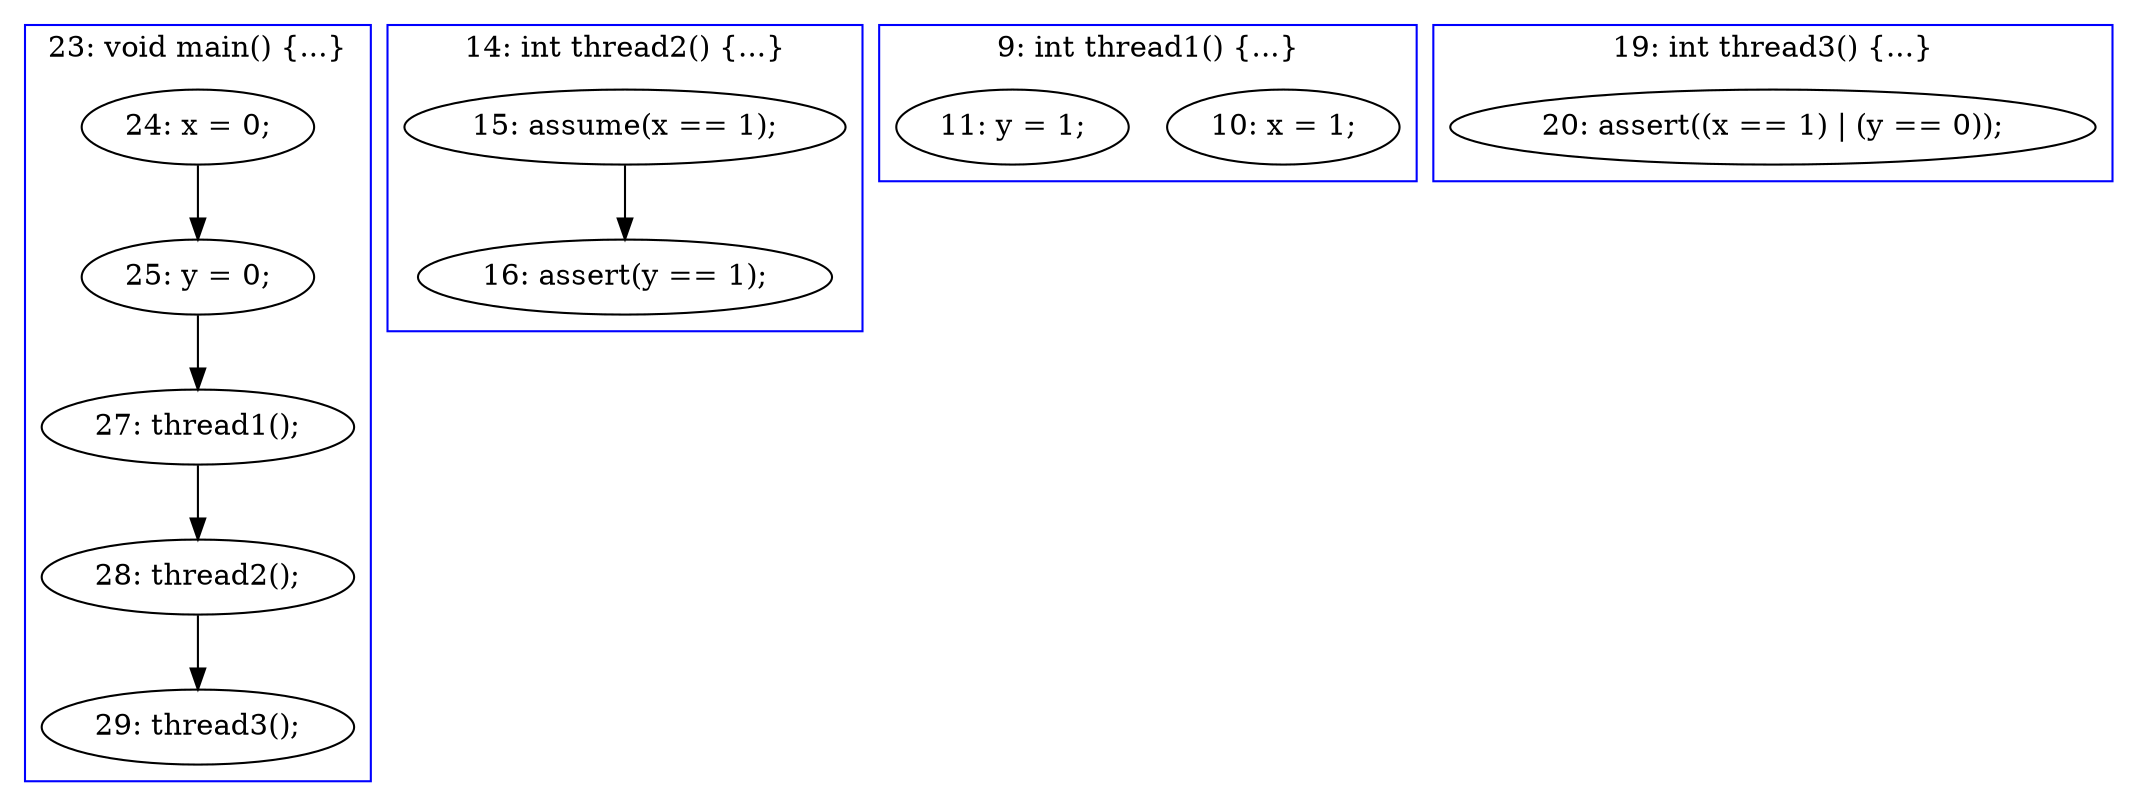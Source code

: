 digraph PartialOrder {
	compound = true
	"27: thread1();" -> "28: thread2();"
	"15: assume(x == 1);" -> "16: assert(y == 1);"
	"25: y = 0;" -> "27: thread1();"
	"24: x = 0;" -> "25: y = 0;"
	"28: thread2();" -> "29: thread3();"
	subgraph cluster2 {
		label = "9: int thread1() {...}"
		color = blue
		"10: x = 1;"  [label = "10: x = 1;"]
		"11: y = 1;"  [label = "11: y = 1;"]
	}
	subgraph cluster3 {
		label = "19: int thread3() {...}"
		color = blue
		"20: assert((x == 1) | (y == 0));"  [label = "20: assert((x == 1) | (y == 0));"]
	}
	subgraph cluster1 {
		label = "23: void main() {...}"
		color = blue
		"27: thread1();"  [label = "27: thread1();"]
		"24: x = 0;"  [label = "24: x = 0;"]
		"25: y = 0;"  [label = "25: y = 0;"]
		"28: thread2();"  [label = "28: thread2();"]
		"29: thread3();"  [label = "29: thread3();"]
	}
	subgraph cluster4 {
		label = "14: int thread2() {...}"
		color = blue
		"16: assert(y == 1);"  [label = "16: assert(y == 1);"]
		"15: assume(x == 1);"  [label = "15: assume(x == 1);"]
	}
}